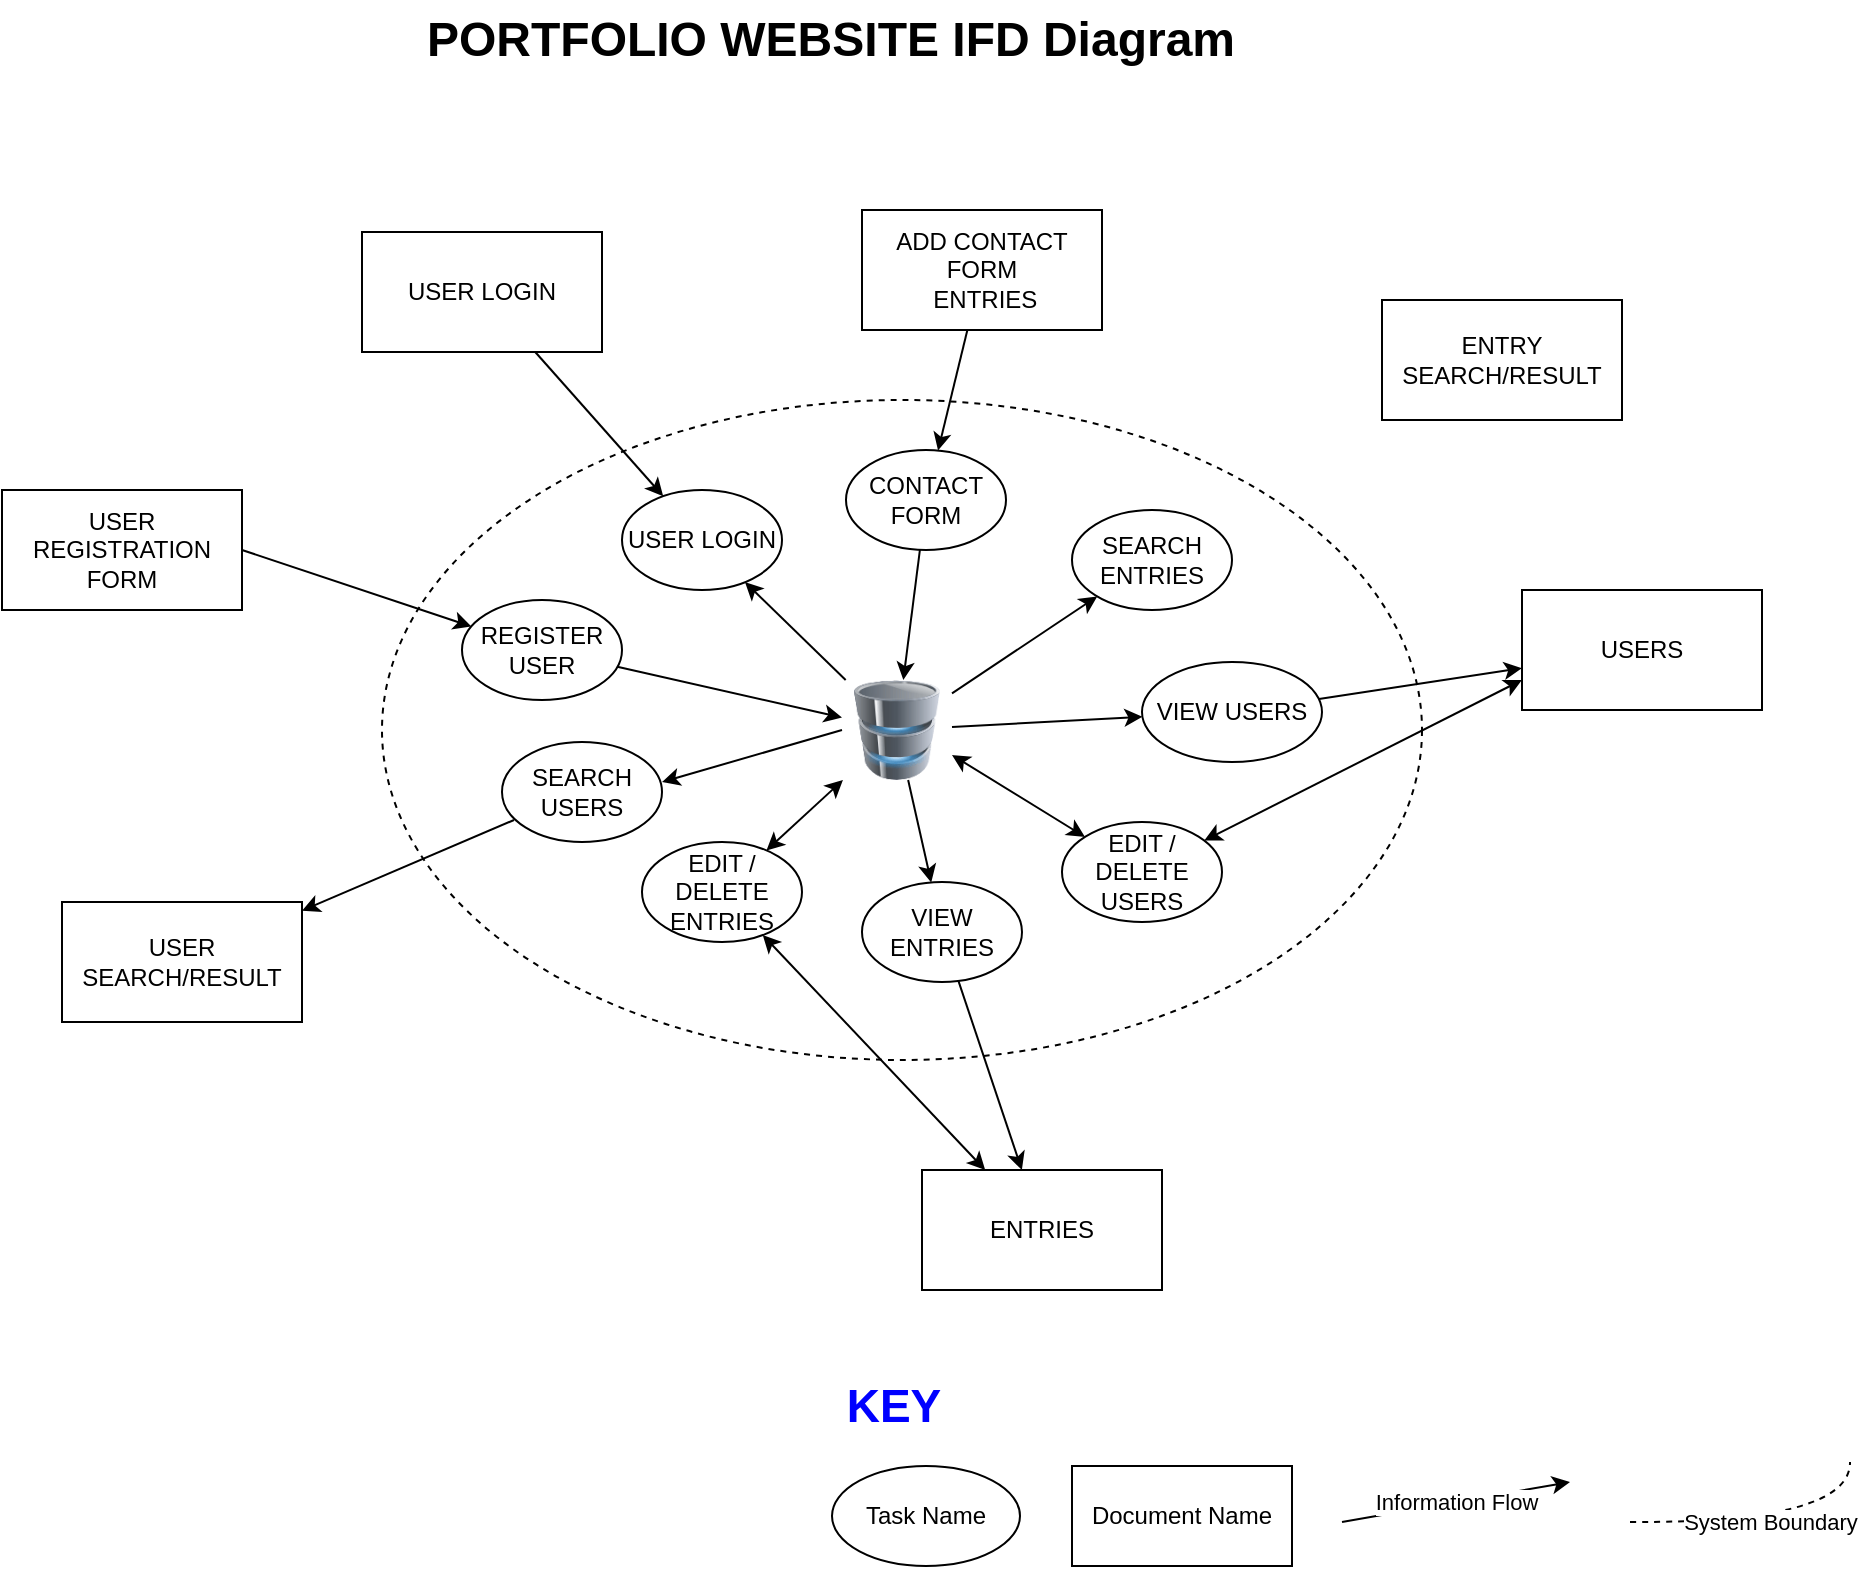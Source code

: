 <mxfile version="14.5.1" type="github">
  <diagram id="f69riF0zE2jX6KAI8v3U" name="Page-1">
    <mxGraphModel dx="2272" dy="782" grid="1" gridSize="10" guides="1" tooltips="1" connect="1" arrows="1" fold="1" page="1" pageScale="1" pageWidth="850" pageHeight="1100" math="0" shadow="0">
      <root>
        <mxCell id="0" />
        <mxCell id="1" parent="0" />
        <mxCell id="H5RYmZ8kcxVcwlqUMl1A-1" value="" style="ellipse;whiteSpace=wrap;html=1;dashed=1;" parent="1" vertex="1">
          <mxGeometry x="-250" y="239" width="520" height="330" as="geometry" />
        </mxCell>
        <mxCell id="H5RYmZ8kcxVcwlqUMl1A-2" value="" style="image;html=1;image=img/lib/clip_art/computers/Database_128x128.png;dashed=1;" parent="1" vertex="1">
          <mxGeometry x="-20" y="379" width="55" height="50" as="geometry" />
        </mxCell>
        <mxCell id="H5RYmZ8kcxVcwlqUMl1A-27" value="" style="edgeStyle=none;rounded=0;orthogonalLoop=1;jettySize=auto;html=1;startArrow=classic;startFill=1;endArrow=none;endFill=0;entryX=0.075;entryY=0.78;entryDx=0;entryDy=0;entryPerimeter=0;" parent="1" source="H5RYmZ8kcxVcwlqUMl1A-3" target="g5TiDb2rSoXXwQeDszKe-1" edge="1">
          <mxGeometry relative="1" as="geometry" />
        </mxCell>
        <mxCell id="H5RYmZ8kcxVcwlqUMl1A-3" value="USER SEARCH/RESULT" style="rounded=0;whiteSpace=wrap;html=1;" parent="1" vertex="1">
          <mxGeometry x="-410" y="490" width="120" height="60" as="geometry" />
        </mxCell>
        <mxCell id="H5RYmZ8kcxVcwlqUMl1A-4" value="USERS" style="rounded=0;whiteSpace=wrap;html=1;" parent="1" vertex="1">
          <mxGeometry x="320" y="334" width="120" height="60" as="geometry" />
        </mxCell>
        <mxCell id="H5RYmZ8kcxVcwlqUMl1A-31" value="" style="edgeStyle=none;rounded=0;orthogonalLoop=1;jettySize=auto;html=1;startArrow=classic;startFill=1;endArrow=classic;endFill=1;exitX=0;exitY=0.75;exitDx=0;exitDy=0;" parent="1" source="H5RYmZ8kcxVcwlqUMl1A-4" target="H5RYmZ8kcxVcwlqUMl1A-17" edge="1">
          <mxGeometry relative="1" as="geometry" />
        </mxCell>
        <mxCell id="H5RYmZ8kcxVcwlqUMl1A-33" value="" style="edgeStyle=none;rounded=0;orthogonalLoop=1;jettySize=auto;html=1;startArrow=classic;startFill=1;endArrow=none;endFill=0;" parent="1" source="H5RYmZ8kcxVcwlqUMl1A-6" target="H5RYmZ8kcxVcwlqUMl1A-16" edge="1">
          <mxGeometry relative="1" as="geometry" />
        </mxCell>
        <mxCell id="H5RYmZ8kcxVcwlqUMl1A-6" value="ENTRIES" style="rounded=0;whiteSpace=wrap;html=1;" parent="1" vertex="1">
          <mxGeometry x="20" y="624" width="120" height="60" as="geometry" />
        </mxCell>
        <mxCell id="H5RYmZ8kcxVcwlqUMl1A-39" value="" style="edgeStyle=none;rounded=0;orthogonalLoop=1;jettySize=auto;html=1;startArrow=classic;startFill=1;endArrow=classic;endFill=1;" parent="1" source="H5RYmZ8kcxVcwlqUMl1A-6" target="H5RYmZ8kcxVcwlqUMl1A-15" edge="1">
          <mxGeometry relative="1" as="geometry" />
        </mxCell>
        <mxCell id="H5RYmZ8kcxVcwlqUMl1A-25" value="" style="edgeStyle=none;rounded=0;orthogonalLoop=1;jettySize=auto;html=1;" parent="1" source="H5RYmZ8kcxVcwlqUMl1A-8" target="H5RYmZ8kcxVcwlqUMl1A-13" edge="1">
          <mxGeometry relative="1" as="geometry" />
        </mxCell>
        <mxCell id="H5RYmZ8kcxVcwlqUMl1A-8" value="ADD CONTACT FORM&lt;br&gt;&amp;nbsp;ENTRIES" style="rounded=0;whiteSpace=wrap;html=1;" parent="1" vertex="1">
          <mxGeometry x="-10" y="144" width="120" height="60" as="geometry" />
        </mxCell>
        <mxCell id="H5RYmZ8kcxVcwlqUMl1A-22" value="" style="rounded=0;orthogonalLoop=1;jettySize=auto;html=1;" parent="1" source="H5RYmZ8kcxVcwlqUMl1A-9" target="H5RYmZ8kcxVcwlqUMl1A-12" edge="1">
          <mxGeometry relative="1" as="geometry" />
        </mxCell>
        <mxCell id="H5RYmZ8kcxVcwlqUMl1A-9" value="USER LOGIN" style="rounded=0;whiteSpace=wrap;html=1;" parent="1" vertex="1">
          <mxGeometry x="-260" y="155" width="120" height="60" as="geometry" />
        </mxCell>
        <mxCell id="H5RYmZ8kcxVcwlqUMl1A-10" value="USER REGISTRATION FORM" style="rounded=0;whiteSpace=wrap;html=1;" parent="1" vertex="1">
          <mxGeometry x="-440" y="284" width="120" height="60" as="geometry" />
        </mxCell>
        <mxCell id="H5RYmZ8kcxVcwlqUMl1A-24" value="" style="rounded=0;orthogonalLoop=1;jettySize=auto;html=1;endArrow=none;endFill=0;startArrow=classic;startFill=1;" parent="1" source="H5RYmZ8kcxVcwlqUMl1A-12" target="H5RYmZ8kcxVcwlqUMl1A-2" edge="1">
          <mxGeometry relative="1" as="geometry" />
        </mxCell>
        <mxCell id="H5RYmZ8kcxVcwlqUMl1A-12" value="USER LOGIN" style="ellipse;whiteSpace=wrap;html=1;" parent="1" vertex="1">
          <mxGeometry x="-130" y="284" width="80" height="50" as="geometry" />
        </mxCell>
        <mxCell id="H5RYmZ8kcxVcwlqUMl1A-26" value="" style="edgeStyle=none;rounded=0;orthogonalLoop=1;jettySize=auto;html=1;" parent="1" source="H5RYmZ8kcxVcwlqUMl1A-13" target="H5RYmZ8kcxVcwlqUMl1A-2" edge="1">
          <mxGeometry relative="1" as="geometry" />
        </mxCell>
        <mxCell id="H5RYmZ8kcxVcwlqUMl1A-13" value="CONTACT FORM" style="ellipse;whiteSpace=wrap;html=1;" parent="1" vertex="1">
          <mxGeometry x="-18" y="264" width="80" height="50" as="geometry" />
        </mxCell>
        <mxCell id="H5RYmZ8kcxVcwlqUMl1A-40" value="" style="edgeStyle=none;rounded=0;orthogonalLoop=1;jettySize=auto;html=1;startArrow=classic;startFill=1;endArrow=classic;endFill=1;" parent="1" source="H5RYmZ8kcxVcwlqUMl1A-15" target="H5RYmZ8kcxVcwlqUMl1A-2" edge="1">
          <mxGeometry relative="1" as="geometry" />
        </mxCell>
        <mxCell id="H5RYmZ8kcxVcwlqUMl1A-15" value="EDIT / DELETE ENTRIES" style="ellipse;whiteSpace=wrap;html=1;" parent="1" vertex="1">
          <mxGeometry x="-120" y="460" width="80" height="50" as="geometry" />
        </mxCell>
        <mxCell id="H5RYmZ8kcxVcwlqUMl1A-34" value="" style="edgeStyle=none;rounded=0;orthogonalLoop=1;jettySize=auto;html=1;startArrow=classic;startFill=1;endArrow=none;endFill=0;" parent="1" source="H5RYmZ8kcxVcwlqUMl1A-16" target="H5RYmZ8kcxVcwlqUMl1A-2" edge="1">
          <mxGeometry relative="1" as="geometry" />
        </mxCell>
        <mxCell id="H5RYmZ8kcxVcwlqUMl1A-16" value="VIEW ENTRIES" style="ellipse;whiteSpace=wrap;html=1;" parent="1" vertex="1">
          <mxGeometry x="-10" y="480" width="80" height="50" as="geometry" />
        </mxCell>
        <mxCell id="H5RYmZ8kcxVcwlqUMl1A-32" value="" style="edgeStyle=none;rounded=0;orthogonalLoop=1;jettySize=auto;html=1;startArrow=classic;startFill=1;endArrow=classic;endFill=1;entryX=1;entryY=0.75;entryDx=0;entryDy=0;" parent="1" source="H5RYmZ8kcxVcwlqUMl1A-17" target="H5RYmZ8kcxVcwlqUMl1A-2" edge="1">
          <mxGeometry relative="1" as="geometry" />
        </mxCell>
        <mxCell id="H5RYmZ8kcxVcwlqUMl1A-17" value="EDIT / DELETE USERS" style="ellipse;whiteSpace=wrap;html=1;" parent="1" vertex="1">
          <mxGeometry x="90" y="450" width="80" height="50" as="geometry" />
        </mxCell>
        <mxCell id="H5RYmZ8kcxVcwlqUMl1A-29" value="" style="edgeStyle=none;rounded=0;orthogonalLoop=1;jettySize=auto;html=1;startArrow=classic;startFill=1;endArrow=none;endFill=0;" parent="1" source="H5RYmZ8kcxVcwlqUMl1A-18" target="H5RYmZ8kcxVcwlqUMl1A-2" edge="1">
          <mxGeometry relative="1" as="geometry" />
        </mxCell>
        <mxCell id="H5RYmZ8kcxVcwlqUMl1A-30" value="" style="edgeStyle=none;rounded=0;orthogonalLoop=1;jettySize=auto;html=1;startArrow=none;startFill=0;endArrow=classic;endFill=1;" parent="1" source="H5RYmZ8kcxVcwlqUMl1A-18" target="H5RYmZ8kcxVcwlqUMl1A-4" edge="1">
          <mxGeometry relative="1" as="geometry" />
        </mxCell>
        <mxCell id="H5RYmZ8kcxVcwlqUMl1A-18" value="VIEW USERS" style="ellipse;whiteSpace=wrap;html=1;" parent="1" vertex="1">
          <mxGeometry x="130" y="370" width="90" height="50" as="geometry" />
        </mxCell>
        <mxCell id="H5RYmZ8kcxVcwlqUMl1A-28" value="" style="edgeStyle=none;rounded=0;orthogonalLoop=1;jettySize=auto;html=1;startArrow=classic;startFill=1;endArrow=none;endFill=0;" parent="1" source="H5RYmZ8kcxVcwlqUMl1A-19" target="H5RYmZ8kcxVcwlqUMl1A-2" edge="1">
          <mxGeometry relative="1" as="geometry" />
        </mxCell>
        <mxCell id="H5RYmZ8kcxVcwlqUMl1A-19" value="SEARCH ENTRIES" style="ellipse;whiteSpace=wrap;html=1;" parent="1" vertex="1">
          <mxGeometry x="95" y="294" width="80" height="50" as="geometry" />
        </mxCell>
        <mxCell id="H5RYmZ8kcxVcwlqUMl1A-38" value="" style="edgeStyle=none;rounded=0;orthogonalLoop=1;jettySize=auto;html=1;startArrow=none;startFill=0;endArrow=classic;endFill=1;" parent="1" source="H5RYmZ8kcxVcwlqUMl1A-35" target="H5RYmZ8kcxVcwlqUMl1A-2" edge="1">
          <mxGeometry relative="1" as="geometry" />
        </mxCell>
        <mxCell id="H5RYmZ8kcxVcwlqUMl1A-35" value="REGISTER USER" style="ellipse;whiteSpace=wrap;html=1;" parent="1" vertex="1">
          <mxGeometry x="-210" y="339" width="80" height="50" as="geometry" />
        </mxCell>
        <mxCell id="H5RYmZ8kcxVcwlqUMl1A-43" value="Task Name" style="ellipse;whiteSpace=wrap;html=1;" parent="1" vertex="1">
          <mxGeometry x="-25" y="772" width="94" height="50" as="geometry" />
        </mxCell>
        <mxCell id="H5RYmZ8kcxVcwlqUMl1A-44" value="Document Name" style="rounded=0;whiteSpace=wrap;html=1;" parent="1" vertex="1">
          <mxGeometry x="95" y="772" width="110" height="50" as="geometry" />
        </mxCell>
        <mxCell id="H5RYmZ8kcxVcwlqUMl1A-45" value="&lt;b&gt;&lt;font style=&quot;font-size: 23px&quot; color=&quot;#0000ff&quot;&gt;KEY&lt;/font&gt;&lt;/b&gt;" style="text;html=1;strokeColor=none;fillColor=none;align=center;verticalAlign=middle;whiteSpace=wrap;rounded=0;" parent="1" vertex="1">
          <mxGeometry x="-31" y="722" width="74" height="40" as="geometry" />
        </mxCell>
        <mxCell id="H5RYmZ8kcxVcwlqUMl1A-46" value="Information Flow" style="endArrow=classic;html=1;" parent="1" edge="1">
          <mxGeometry width="50" height="50" relative="1" as="geometry">
            <mxPoint x="230" y="800" as="sourcePoint" />
            <mxPoint x="344" y="780" as="targetPoint" />
          </mxGeometry>
        </mxCell>
        <mxCell id="H5RYmZ8kcxVcwlqUMl1A-48" value="System Boundary" style="endArrow=none;dashed=1;html=1;edgeStyle=orthogonalEdgeStyle;elbow=vertical;curved=1;" parent="1" edge="1">
          <mxGeometry width="50" height="50" relative="1" as="geometry">
            <mxPoint x="374" y="800" as="sourcePoint" />
            <mxPoint x="484" y="770" as="targetPoint" />
          </mxGeometry>
        </mxCell>
        <mxCell id="H5RYmZ8kcxVcwlqUMl1A-50" value="PORTFOLIO WEBSITE IFD Diagram" style="text;strokeColor=none;fillColor=none;html=1;fontSize=24;fontStyle=1;verticalAlign=middle;align=center;" parent="1" vertex="1">
          <mxGeometry x="-76" y="39" width="100" height="40" as="geometry" />
        </mxCell>
        <mxCell id="-q47oKd1JQudNe9BDdFH-1" value="" style="endArrow=classic;html=1;" parent="1" target="H5RYmZ8kcxVcwlqUMl1A-35" edge="1">
          <mxGeometry width="50" height="50" relative="1" as="geometry">
            <mxPoint x="-320" y="314" as="sourcePoint" />
            <mxPoint x="-270" y="264" as="targetPoint" />
          </mxGeometry>
        </mxCell>
        <mxCell id="-q47oKd1JQudNe9BDdFH-2" style="edgeStyle=none;rounded=0;orthogonalLoop=1;jettySize=auto;html=1;exitX=0.5;exitY=0;exitDx=0;exitDy=0;startArrow=classic;startFill=1;endArrow=none;endFill=0;" parent="1" source="H5RYmZ8kcxVcwlqUMl1A-17" target="H5RYmZ8kcxVcwlqUMl1A-17" edge="1">
          <mxGeometry relative="1" as="geometry" />
        </mxCell>
        <mxCell id="g5TiDb2rSoXXwQeDszKe-1" value="SEARCH USERS" style="ellipse;whiteSpace=wrap;html=1;" vertex="1" parent="1">
          <mxGeometry x="-190" y="410" width="80" height="50" as="geometry" />
        </mxCell>
        <mxCell id="g5TiDb2rSoXXwQeDszKe-2" value="" style="edgeStyle=none;rounded=0;orthogonalLoop=1;jettySize=auto;html=1;startArrow=classic;startFill=1;endArrow=none;endFill=0;entryX=0;entryY=0.5;entryDx=0;entryDy=0;" edge="1" parent="1" target="H5RYmZ8kcxVcwlqUMl1A-2">
          <mxGeometry relative="1" as="geometry">
            <mxPoint x="-110" y="430" as="sourcePoint" />
            <mxPoint x="2.27" y="447.753" as="targetPoint" />
          </mxGeometry>
        </mxCell>
        <mxCell id="g5TiDb2rSoXXwQeDszKe-3" value="ENTRY SEARCH/RESULT" style="rounded=0;whiteSpace=wrap;html=1;" vertex="1" parent="1">
          <mxGeometry x="250" y="189" width="120" height="60" as="geometry" />
        </mxCell>
      </root>
    </mxGraphModel>
  </diagram>
</mxfile>
